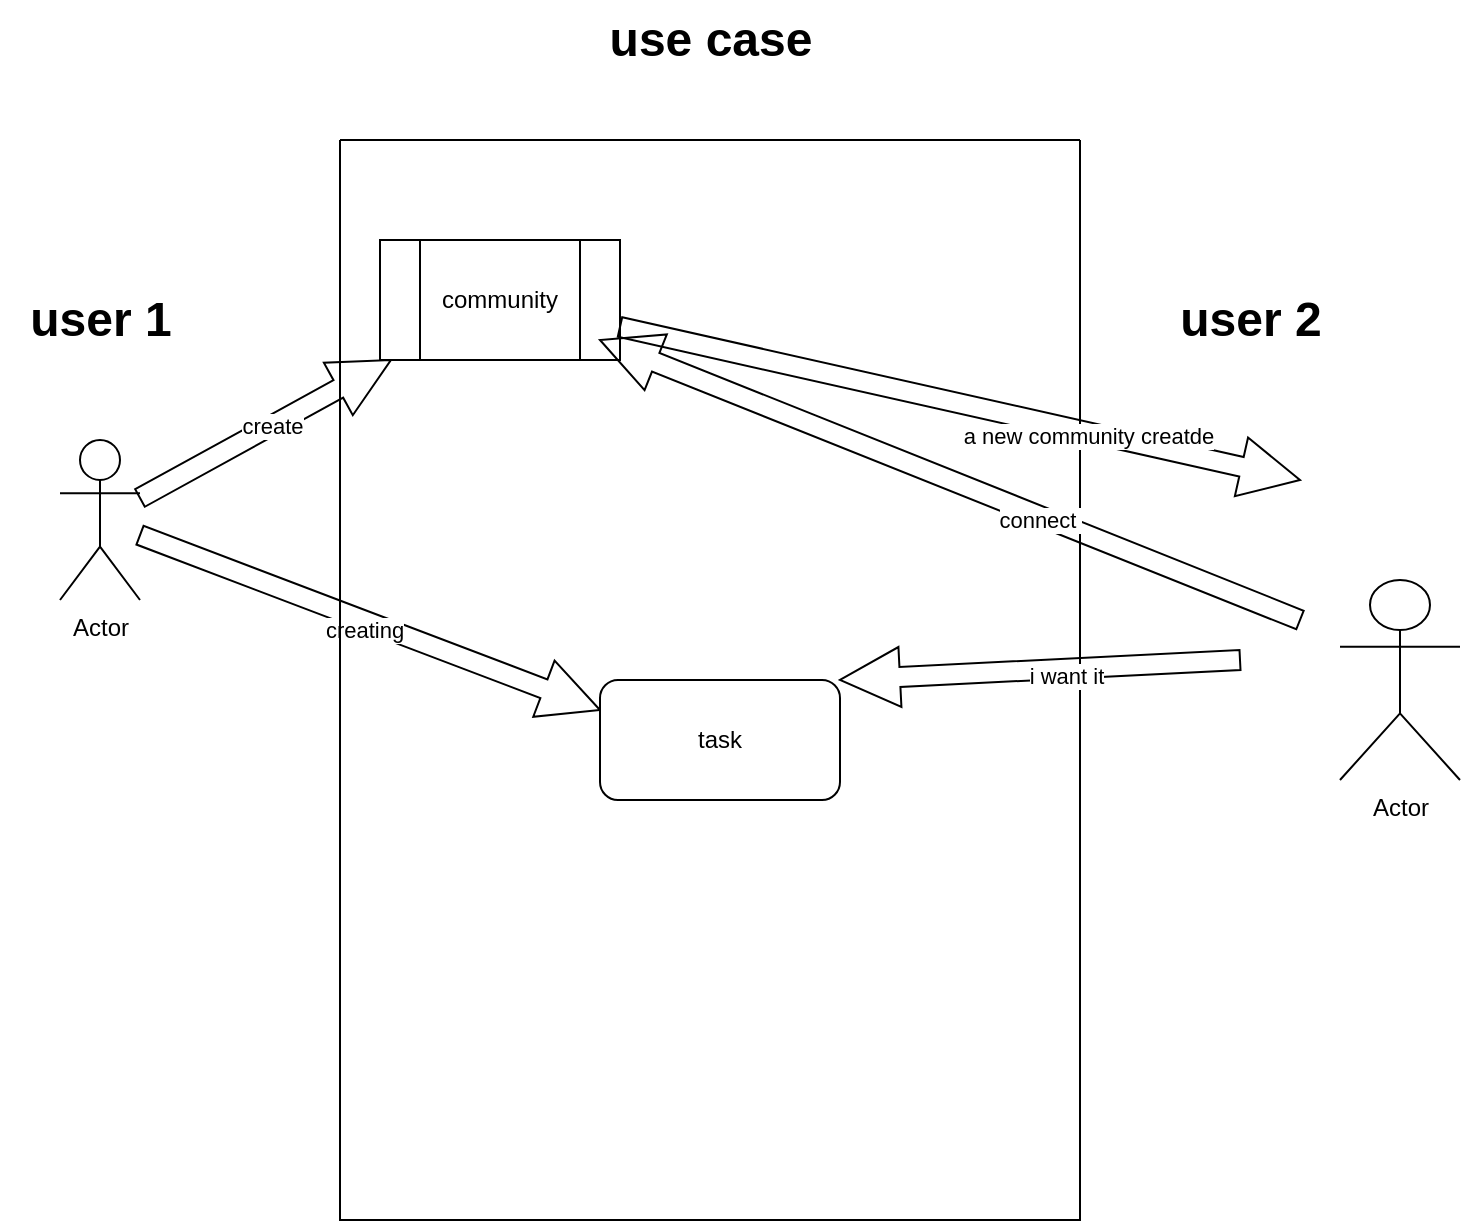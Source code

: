 <mxfile>
    <diagram id="gyTW4cOFnvZhoaWzFyYC" name="Page-1">
        <mxGraphModel dx="1200" dy="779" grid="1" gridSize="10" guides="1" tooltips="1" connect="1" arrows="1" fold="1" page="1" pageScale="1" pageWidth="850" pageHeight="1100" background="none" math="0" shadow="0">
            <root>
                <mxCell id="0"/>
                <mxCell id="1" parent="0"/>
                <mxCell id="19" style="edgeStyle=none;shape=arrow;html=1;" edge="1" parent="1" source="11" target="20">
                    <mxGeometry relative="1" as="geometry">
                        <mxPoint x="220" y="230" as="targetPoint"/>
                    </mxGeometry>
                </mxCell>
                <mxCell id="21" value="create" style="edgeLabel;html=1;align=center;verticalAlign=middle;resizable=0;points=[];" vertex="1" connectable="0" parent="19">
                    <mxGeometry x="0.038" relative="1" as="geometry">
                        <mxPoint as="offset"/>
                    </mxGeometry>
                </mxCell>
                <mxCell id="30" style="edgeStyle=none;shape=arrow;html=1;entryX=0;entryY=0.25;entryDx=0;entryDy=0;" edge="1" parent="1" source="11" target="29">
                    <mxGeometry relative="1" as="geometry"/>
                </mxCell>
                <mxCell id="31" value="creating" style="edgeLabel;html=1;align=center;verticalAlign=middle;resizable=0;points=[];" vertex="1" connectable="0" parent="30">
                    <mxGeometry x="-0.015" y="-4" relative="1" as="geometry">
                        <mxPoint as="offset"/>
                    </mxGeometry>
                </mxCell>
                <object label="Actor" id="11">
                    <mxCell style="shape=umlActor;verticalLabelPosition=bottom;verticalAlign=top;html=1;outlineConnect=0;align=center;" vertex="1" parent="1">
                        <mxGeometry x="90" y="250" width="40" height="80" as="geometry"/>
                    </mxCell>
                </object>
                <mxCell id="12" value="" style="swimlane;startSize=0;" vertex="1" parent="1">
                    <mxGeometry x="230" y="100" width="370" height="540" as="geometry"/>
                </mxCell>
                <mxCell id="20" value="community" style="shape=process;whiteSpace=wrap;html=1;backgroundOutline=1;size=0.167;" vertex="1" parent="12">
                    <mxGeometry x="20" y="50" width="120" height="60" as="geometry"/>
                </mxCell>
                <mxCell id="27" style="edgeStyle=none;shape=arrow;html=1;" edge="1" parent="1">
                    <mxGeometry relative="1" as="geometry">
                        <mxPoint x="360" y="200" as="targetPoint"/>
                        <mxPoint x="710" y="340" as="sourcePoint"/>
                        <Array as="points">
                            <mxPoint x="660" y="350"/>
                            <mxPoint x="410" y="240"/>
                            <mxPoint x="360" y="190"/>
                        </Array>
                    </mxGeometry>
                </mxCell>
                <mxCell id="28" value="connect&amp;nbsp;" style="edgeLabel;html=1;align=center;verticalAlign=middle;resizable=0;points=[];" vertex="1" connectable="0" parent="27">
                    <mxGeometry x="-0.267" y="-23" relative="1" as="geometry">
                        <mxPoint as="offset"/>
                    </mxGeometry>
                </mxCell>
                <mxCell id="32" style="edgeStyle=none;shape=arrow;html=1;entryX=1;entryY=0;entryDx=0;entryDy=0;" edge="1" parent="1" target="29">
                    <mxGeometry relative="1" as="geometry">
                        <mxPoint x="680" y="360" as="sourcePoint"/>
                    </mxGeometry>
                </mxCell>
                <mxCell id="33" value="i want it" style="edgeLabel;html=1;align=center;verticalAlign=middle;resizable=0;points=[];" vertex="1" connectable="0" parent="32">
                    <mxGeometry x="-0.125" y="3" relative="1" as="geometry">
                        <mxPoint as="offset"/>
                    </mxGeometry>
                </mxCell>
                <mxCell id="13" value="Actor" style="shape=umlActor;verticalLabelPosition=bottom;verticalAlign=top;html=1;outlineConnect=0;" vertex="1" parent="1">
                    <mxGeometry x="730" y="320" width="60" height="100" as="geometry"/>
                </mxCell>
                <mxCell id="18" value="use case" style="text;strokeColor=none;fillColor=none;html=1;fontSize=24;fontStyle=1;verticalAlign=middle;align=center;" vertex="1" parent="1">
                    <mxGeometry x="365" y="30" width="100" height="40" as="geometry"/>
                </mxCell>
                <mxCell id="23" style="edgeStyle=none;shape=arrow;html=1;" edge="1" parent="1" source="20">
                    <mxGeometry relative="1" as="geometry">
                        <mxPoint x="710" y="270" as="targetPoint"/>
                    </mxGeometry>
                </mxCell>
                <mxCell id="24" value="a new community creatde" style="edgeLabel;html=1;align=center;verticalAlign=middle;resizable=0;points=[];" vertex="1" connectable="0" parent="23">
                    <mxGeometry x="0.381" y="-2" relative="1" as="geometry">
                        <mxPoint as="offset"/>
                    </mxGeometry>
                </mxCell>
                <mxCell id="25" value="user 1" style="text;strokeColor=none;fillColor=none;html=1;fontSize=24;fontStyle=1;verticalAlign=middle;align=center;" vertex="1" parent="1">
                    <mxGeometry x="60" y="170" width="100" height="40" as="geometry"/>
                </mxCell>
                <mxCell id="26" value="user 2" style="text;strokeColor=none;fillColor=none;html=1;fontSize=24;fontStyle=1;verticalAlign=middle;align=center;" vertex="1" parent="1">
                    <mxGeometry x="635" y="170" width="100" height="40" as="geometry"/>
                </mxCell>
                <mxCell id="29" value="task" style="rounded=1;whiteSpace=wrap;html=1;" vertex="1" parent="1">
                    <mxGeometry x="360" y="370" width="120" height="60" as="geometry"/>
                </mxCell>
            </root>
        </mxGraphModel>
    </diagram>
</mxfile>